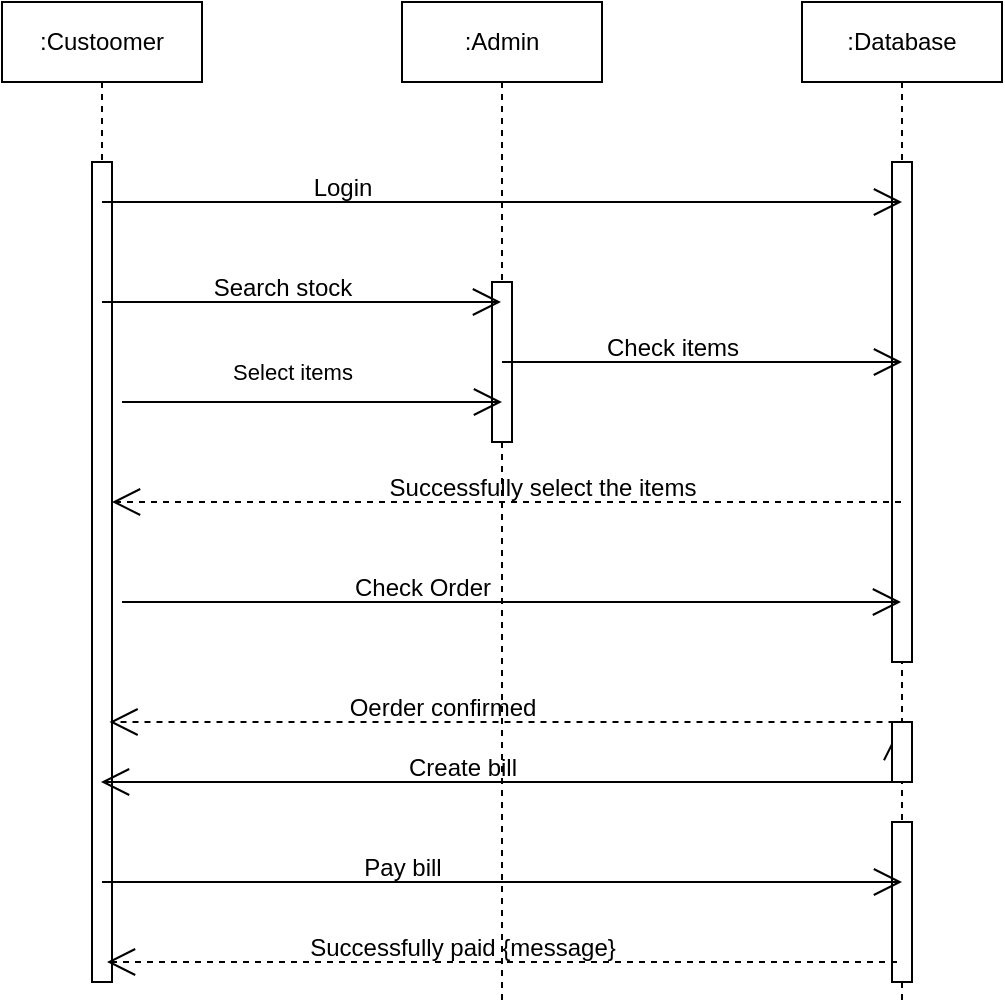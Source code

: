 <mxfile version="25.0.3">
  <diagram name="Page-1" id="c-H6W2Q3fu2-MsxpZGts">
    <mxGraphModel dx="1290" dy="522" grid="1" gridSize="10" guides="1" tooltips="1" connect="1" arrows="1" fold="1" page="1" pageScale="1" pageWidth="850" pageHeight="1100" math="0" shadow="0">
      <root>
        <mxCell id="0" />
        <mxCell id="1" parent="0" />
        <mxCell id="2Aew3YWcZlrS4EnB1I8E-1" value=":Database" style="shape=umlLifeline;perimeter=lifelinePerimeter;whiteSpace=wrap;html=1;container=1;dropTarget=0;collapsible=0;recursiveResize=0;outlineConnect=0;portConstraint=eastwest;newEdgeStyle={&quot;curved&quot;:0,&quot;rounded&quot;:0};" vertex="1" parent="1">
          <mxGeometry x="480" y="40" width="100" height="500" as="geometry" />
        </mxCell>
        <mxCell id="2Aew3YWcZlrS4EnB1I8E-5" value="" style="html=1;points=[[0,0,0,0,5],[0,1,0,0,-5],[1,0,0,0,5],[1,1,0,0,-5]];perimeter=orthogonalPerimeter;outlineConnect=0;targetShapes=umlLifeline;portConstraint=eastwest;newEdgeStyle={&quot;curved&quot;:0,&quot;rounded&quot;:0};" vertex="1" parent="2Aew3YWcZlrS4EnB1I8E-1">
          <mxGeometry x="45" y="80" width="10" height="250" as="geometry" />
        </mxCell>
        <mxCell id="2Aew3YWcZlrS4EnB1I8E-21" value="" style="html=1;points=[[0,0,0,0,5],[0,1,0,0,-5],[1,0,0,0,5],[1,1,0,0,-5]];perimeter=orthogonalPerimeter;outlineConnect=0;targetShapes=umlLifeline;portConstraint=eastwest;newEdgeStyle={&quot;curved&quot;:0,&quot;rounded&quot;:0};" vertex="1" parent="2Aew3YWcZlrS4EnB1I8E-1">
          <mxGeometry x="45" y="410" width="10" height="80" as="geometry" />
        </mxCell>
        <mxCell id="2Aew3YWcZlrS4EnB1I8E-2" value=":Admin" style="shape=umlLifeline;perimeter=lifelinePerimeter;whiteSpace=wrap;html=1;container=1;dropTarget=0;collapsible=0;recursiveResize=0;outlineConnect=0;portConstraint=eastwest;newEdgeStyle={&quot;curved&quot;:0,&quot;rounded&quot;:0};" vertex="1" parent="1">
          <mxGeometry x="280" y="40" width="100" height="500" as="geometry" />
        </mxCell>
        <mxCell id="2Aew3YWcZlrS4EnB1I8E-7" value="" style="html=1;points=[[0,0,0,0,5],[0,1,0,0,-5],[1,0,0,0,5],[1,1,0,0,-5]];perimeter=orthogonalPerimeter;outlineConnect=0;targetShapes=umlLifeline;portConstraint=eastwest;newEdgeStyle={&quot;curved&quot;:0,&quot;rounded&quot;:0};" vertex="1" parent="2Aew3YWcZlrS4EnB1I8E-2">
          <mxGeometry x="45" y="140" width="10" height="80" as="geometry" />
        </mxCell>
        <mxCell id="2Aew3YWcZlrS4EnB1I8E-3" value=":Custoomer" style="shape=umlLifeline;perimeter=lifelinePerimeter;whiteSpace=wrap;html=1;container=1;dropTarget=0;collapsible=0;recursiveResize=0;outlineConnect=0;portConstraint=eastwest;newEdgeStyle={&quot;curved&quot;:0,&quot;rounded&quot;:0};" vertex="1" parent="1">
          <mxGeometry x="80" y="40" width="100" height="490" as="geometry" />
        </mxCell>
        <mxCell id="2Aew3YWcZlrS4EnB1I8E-4" value="" style="html=1;points=[[0,0,0,0,5],[0,1,0,0,-5],[1,0,0,0,5],[1,1,0,0,-5]];perimeter=orthogonalPerimeter;outlineConnect=0;targetShapes=umlLifeline;portConstraint=eastwest;newEdgeStyle={&quot;curved&quot;:0,&quot;rounded&quot;:0};" vertex="1" parent="2Aew3YWcZlrS4EnB1I8E-3">
          <mxGeometry x="45" y="80" width="10" height="410" as="geometry" />
        </mxCell>
        <mxCell id="2Aew3YWcZlrS4EnB1I8E-6" value="" style="endArrow=open;endFill=1;endSize=12;html=1;rounded=0;" edge="1" parent="1">
          <mxGeometry width="160" relative="1" as="geometry">
            <mxPoint x="130" y="140" as="sourcePoint" />
            <mxPoint x="530" y="140" as="targetPoint" />
          </mxGeometry>
        </mxCell>
        <mxCell id="2Aew3YWcZlrS4EnB1I8E-11" value="" style="endArrow=open;endFill=1;endSize=12;html=1;rounded=0;" edge="1" parent="1" source="2Aew3YWcZlrS4EnB1I8E-3" target="2Aew3YWcZlrS4EnB1I8E-2">
          <mxGeometry width="160" relative="1" as="geometry">
            <mxPoint x="340" y="270" as="sourcePoint" />
            <mxPoint x="500" y="270" as="targetPoint" />
            <Array as="points">
              <mxPoint x="230" y="190" />
            </Array>
          </mxGeometry>
        </mxCell>
        <mxCell id="2Aew3YWcZlrS4EnB1I8E-12" value="" style="endArrow=open;endFill=1;endSize=12;html=1;rounded=0;" edge="1" parent="1">
          <mxGeometry width="160" relative="1" as="geometry">
            <mxPoint x="140" y="240" as="sourcePoint" />
            <mxPoint x="330" y="240" as="targetPoint" />
          </mxGeometry>
        </mxCell>
        <mxCell id="2Aew3YWcZlrS4EnB1I8E-13" value="" style="endArrow=open;endFill=1;endSize=12;html=1;rounded=0;" edge="1" parent="1">
          <mxGeometry width="160" relative="1" as="geometry">
            <mxPoint x="330" y="220" as="sourcePoint" />
            <mxPoint x="530" y="220" as="targetPoint" />
            <Array as="points">
              <mxPoint x="430" y="220" />
            </Array>
          </mxGeometry>
        </mxCell>
        <mxCell id="2Aew3YWcZlrS4EnB1I8E-14" value="" style="endArrow=open;endSize=12;dashed=1;html=1;rounded=0;" edge="1" parent="1" source="2Aew3YWcZlrS4EnB1I8E-1" target="2Aew3YWcZlrS4EnB1I8E-4">
          <mxGeometry width="160" relative="1" as="geometry">
            <mxPoint x="340" y="270" as="sourcePoint" />
            <mxPoint x="500" y="270" as="targetPoint" />
          </mxGeometry>
        </mxCell>
        <mxCell id="2Aew3YWcZlrS4EnB1I8E-16" value="" style="endArrow=open;endFill=1;endSize=12;html=1;rounded=0;" edge="1" parent="1" target="2Aew3YWcZlrS4EnB1I8E-1">
          <mxGeometry width="160" relative="1" as="geometry">
            <mxPoint x="140" y="340" as="sourcePoint" />
            <mxPoint x="300" y="340" as="targetPoint" />
          </mxGeometry>
        </mxCell>
        <mxCell id="2Aew3YWcZlrS4EnB1I8E-18" value="" style="endArrow=open;endSize=12;dashed=1;html=1;rounded=0;" edge="1" parent="1">
          <mxGeometry width="160" relative="1" as="geometry">
            <mxPoint x="526.25" y="400" as="sourcePoint" />
            <mxPoint x="133.75" y="400" as="targetPoint" />
          </mxGeometry>
        </mxCell>
        <mxCell id="2Aew3YWcZlrS4EnB1I8E-19" value="" style="endArrow=open;endFill=1;endSize=12;html=1;rounded=0;" edge="1" parent="1">
          <mxGeometry width="160" relative="1" as="geometry">
            <mxPoint x="130" y="480" as="sourcePoint" />
            <mxPoint x="530" y="480" as="targetPoint" />
          </mxGeometry>
        </mxCell>
        <mxCell id="2Aew3YWcZlrS4EnB1I8E-20" value="" style="endArrow=open;endSize=12;dashed=1;html=1;rounded=0;" edge="1" parent="1">
          <mxGeometry width="160" relative="1" as="geometry">
            <mxPoint x="527.5" y="520" as="sourcePoint" />
            <mxPoint x="132.5" y="520" as="targetPoint" />
          </mxGeometry>
        </mxCell>
        <mxCell id="2Aew3YWcZlrS4EnB1I8E-23" value="" style="endArrow=open;endSize=12;dashed=1;html=1;rounded=0;" edge="1" parent="1" target="2Aew3YWcZlrS4EnB1I8E-22">
          <mxGeometry width="160" relative="1" as="geometry">
            <mxPoint x="527.5" y="410" as="sourcePoint" />
            <mxPoint x="132.5" y="410" as="targetPoint" />
          </mxGeometry>
        </mxCell>
        <mxCell id="2Aew3YWcZlrS4EnB1I8E-22" value="" style="html=1;points=[[0,0,0,0,5],[0,1,0,0,-5],[1,0,0,0,5],[1,1,0,0,-5]];perimeter=orthogonalPerimeter;outlineConnect=0;targetShapes=umlLifeline;portConstraint=eastwest;newEdgeStyle={&quot;curved&quot;:0,&quot;rounded&quot;:0};" vertex="1" parent="1">
          <mxGeometry x="525" y="400" width="10" height="30" as="geometry" />
        </mxCell>
        <mxCell id="2Aew3YWcZlrS4EnB1I8E-24" value="" style="endArrow=open;endFill=1;endSize=12;html=1;rounded=0;exitX=0;exitY=1;exitDx=0;exitDy=-5;exitPerimeter=0;" edge="1" parent="1">
          <mxGeometry width="160" relative="1" as="geometry">
            <mxPoint x="525" y="430" as="sourcePoint" />
            <mxPoint x="129.5" y="430" as="targetPoint" />
          </mxGeometry>
        </mxCell>
        <mxCell id="2Aew3YWcZlrS4EnB1I8E-25" value="Login" style="text;html=1;align=center;verticalAlign=middle;resizable=0;points=[];autosize=1;strokeColor=none;fillColor=none;" vertex="1" parent="1">
          <mxGeometry x="225" y="118" width="50" height="30" as="geometry" />
        </mxCell>
        <mxCell id="2Aew3YWcZlrS4EnB1I8E-26" value="Search stock" style="text;html=1;align=center;verticalAlign=middle;resizable=0;points=[];autosize=1;strokeColor=none;fillColor=none;" vertex="1" parent="1">
          <mxGeometry x="175" y="168" width="90" height="30" as="geometry" />
        </mxCell>
        <mxCell id="2Aew3YWcZlrS4EnB1I8E-27" value="Check items" style="text;html=1;align=center;verticalAlign=middle;resizable=0;points=[];autosize=1;strokeColor=none;fillColor=none;" vertex="1" parent="1">
          <mxGeometry x="370" y="198" width="90" height="30" as="geometry" />
        </mxCell>
        <mxCell id="2Aew3YWcZlrS4EnB1I8E-29" value="&lt;span style=&quot;font-size: 11px; background-color: rgb(255, 255, 255);&quot;&gt;Select items&lt;/span&gt;" style="text;html=1;align=center;verticalAlign=middle;resizable=0;points=[];autosize=1;strokeColor=none;fillColor=none;" vertex="1" parent="1">
          <mxGeometry x="185" y="210" width="80" height="30" as="geometry" />
        </mxCell>
        <mxCell id="2Aew3YWcZlrS4EnB1I8E-30" value="Successfully select the items" style="text;html=1;align=center;verticalAlign=middle;resizable=0;points=[];autosize=1;strokeColor=none;fillColor=none;" vertex="1" parent="1">
          <mxGeometry x="260" y="268" width="180" height="30" as="geometry" />
        </mxCell>
        <mxCell id="2Aew3YWcZlrS4EnB1I8E-31" value="Check Order" style="text;html=1;align=center;verticalAlign=middle;resizable=0;points=[];autosize=1;strokeColor=none;fillColor=none;" vertex="1" parent="1">
          <mxGeometry x="245" y="318" width="90" height="30" as="geometry" />
        </mxCell>
        <mxCell id="2Aew3YWcZlrS4EnB1I8E-32" value="Oerder confirmed" style="text;html=1;align=center;verticalAlign=middle;resizable=0;points=[];autosize=1;strokeColor=none;fillColor=none;" vertex="1" parent="1">
          <mxGeometry x="240" y="378" width="120" height="30" as="geometry" />
        </mxCell>
        <mxCell id="2Aew3YWcZlrS4EnB1I8E-33" value="Create bill" style="text;html=1;align=center;verticalAlign=middle;resizable=0;points=[];autosize=1;strokeColor=none;fillColor=none;" vertex="1" parent="1">
          <mxGeometry x="270" y="408" width="80" height="30" as="geometry" />
        </mxCell>
        <mxCell id="2Aew3YWcZlrS4EnB1I8E-34" value="Pay bill" style="text;html=1;align=center;verticalAlign=middle;resizable=0;points=[];autosize=1;strokeColor=none;fillColor=none;" vertex="1" parent="1">
          <mxGeometry x="250" y="458" width="60" height="30" as="geometry" />
        </mxCell>
        <mxCell id="2Aew3YWcZlrS4EnB1I8E-35" value="Successfully paid {message}" style="text;html=1;align=center;verticalAlign=middle;resizable=0;points=[];autosize=1;strokeColor=none;fillColor=none;" vertex="1" parent="1">
          <mxGeometry x="220" y="498" width="180" height="30" as="geometry" />
        </mxCell>
      </root>
    </mxGraphModel>
  </diagram>
</mxfile>

